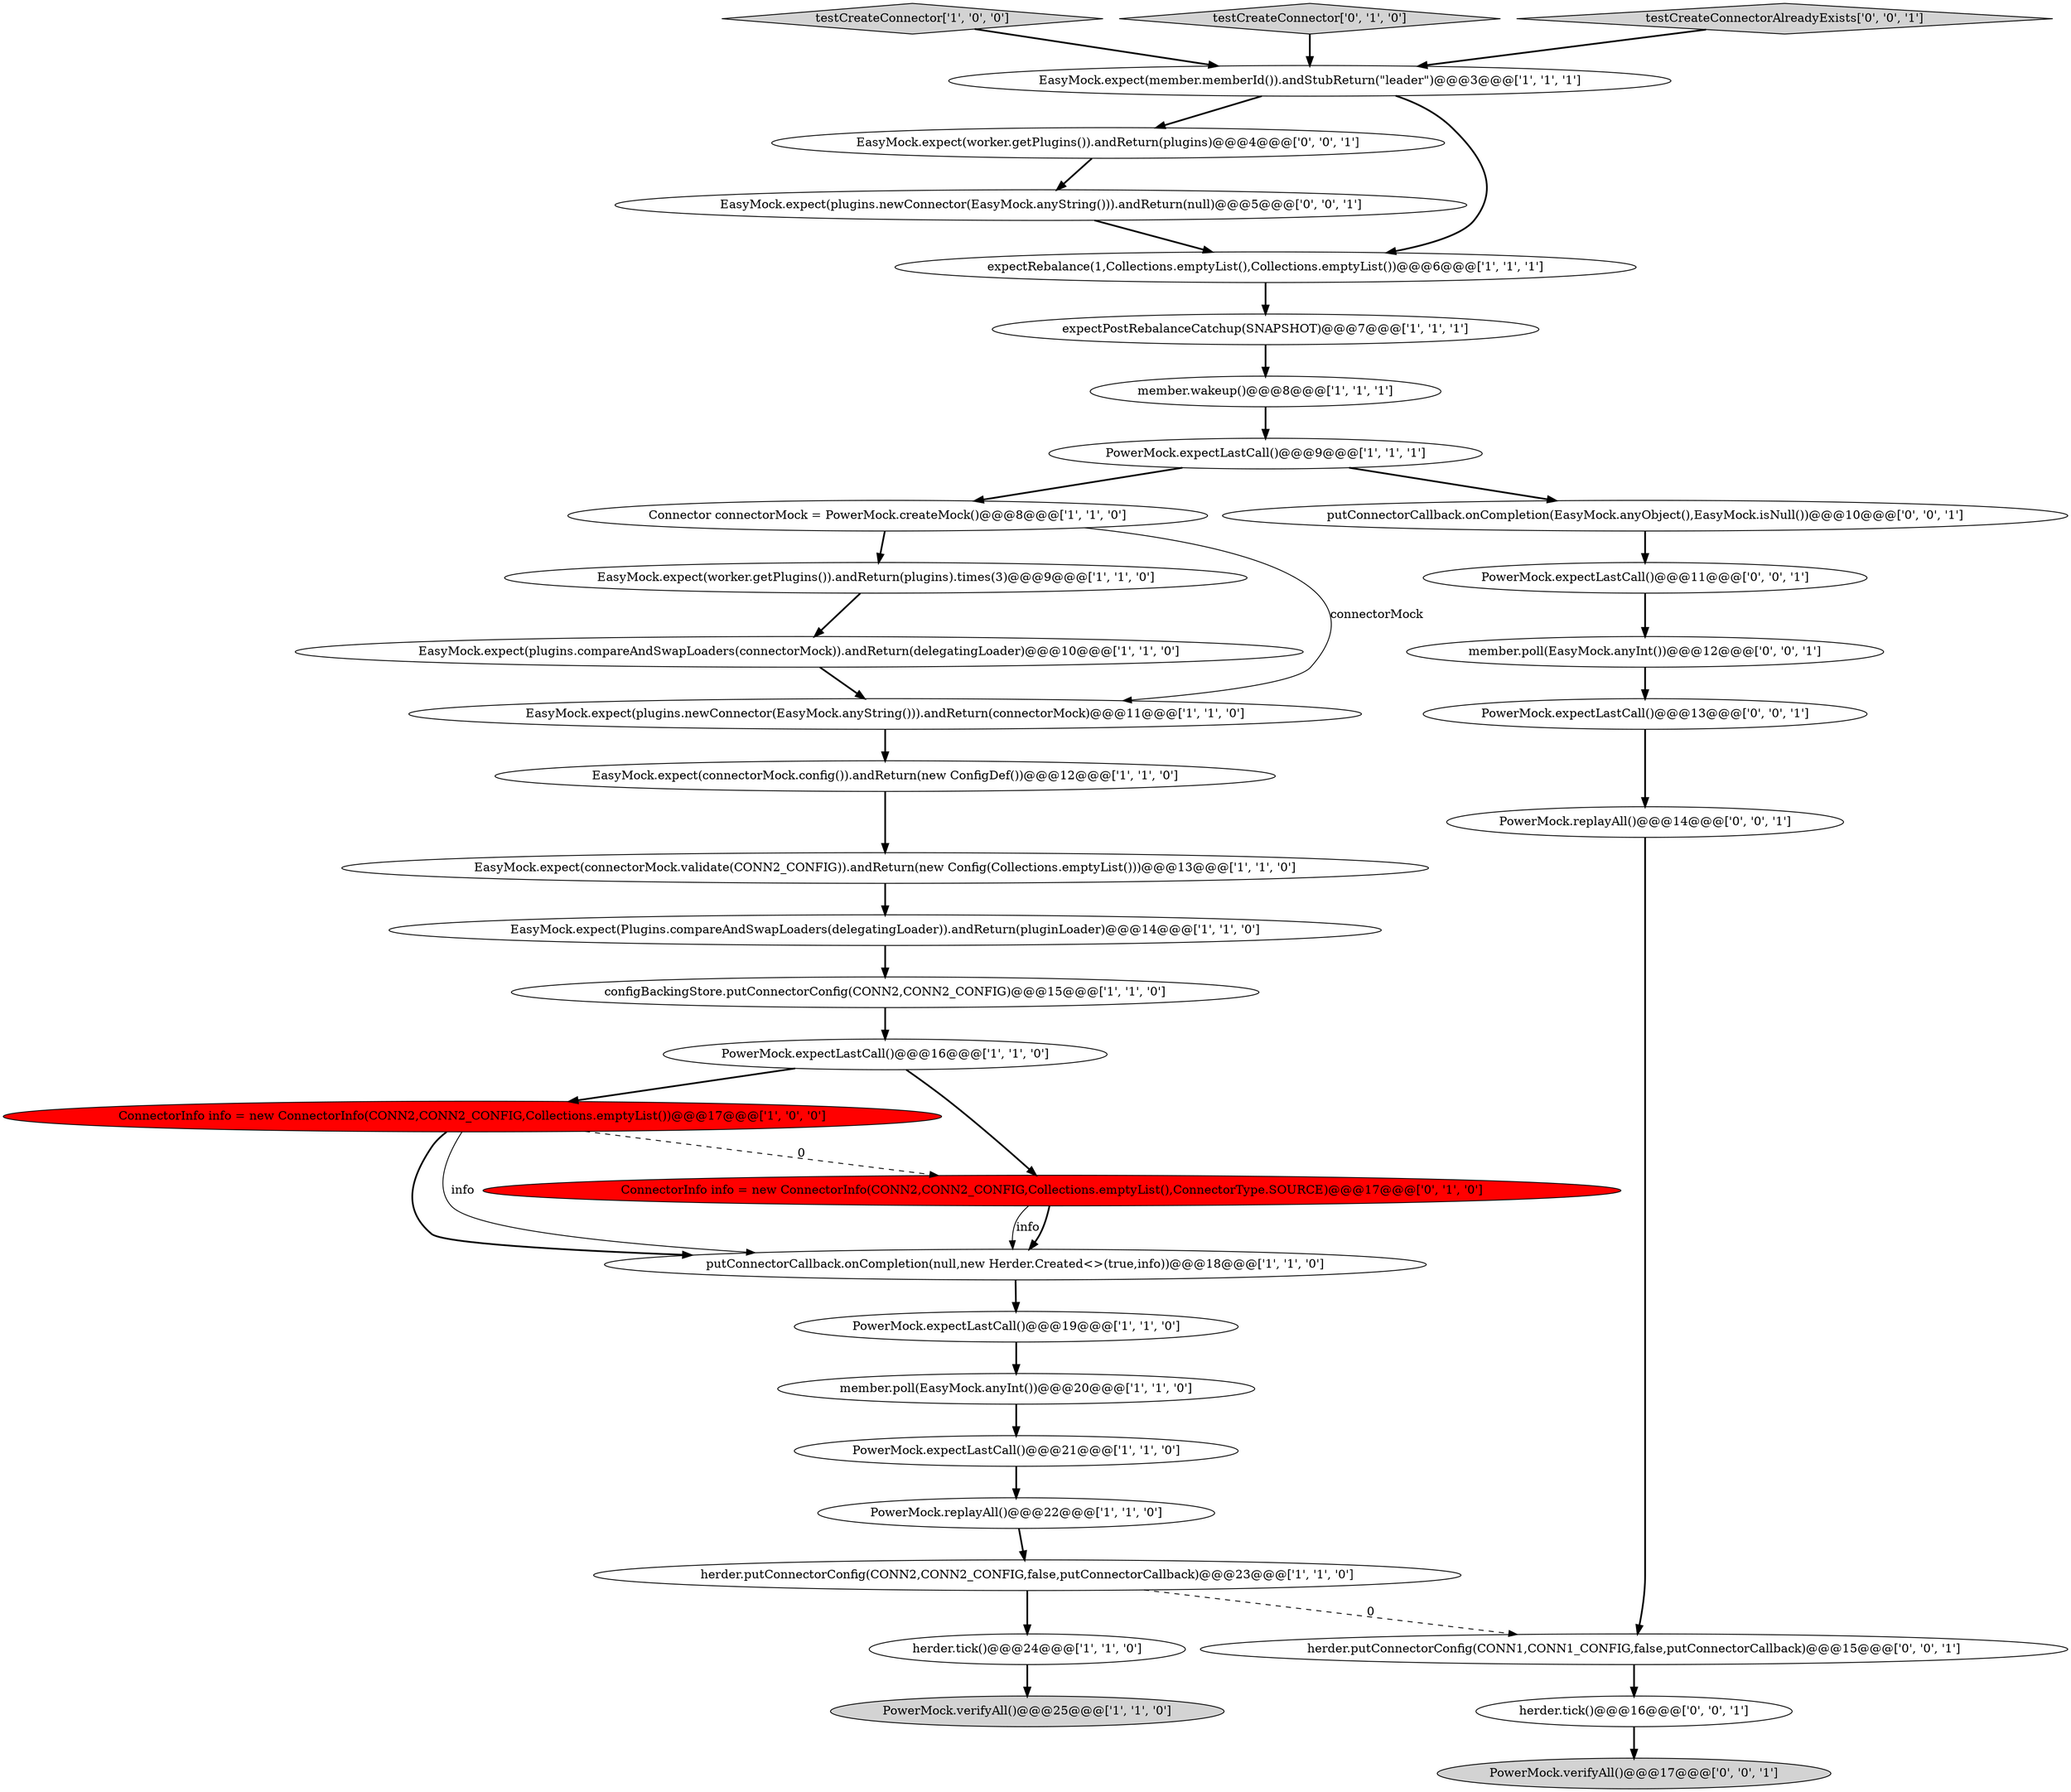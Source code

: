 digraph {
6 [style = filled, label = "EasyMock.expect(worker.getPlugins()).andReturn(plugins).times(3)@@@9@@@['1', '1', '0']", fillcolor = white, shape = ellipse image = "AAA0AAABBB1BBB"];
28 [style = filled, label = "EasyMock.expect(plugins.newConnector(EasyMock.anyString())).andReturn(null)@@@5@@@['0', '0', '1']", fillcolor = white, shape = ellipse image = "AAA0AAABBB3BBB"];
35 [style = filled, label = "PowerMock.verifyAll()@@@17@@@['0', '0', '1']", fillcolor = lightgray, shape = ellipse image = "AAA0AAABBB3BBB"];
8 [style = filled, label = "EasyMock.expect(plugins.compareAndSwapLoaders(connectorMock)).andReturn(delegatingLoader)@@@10@@@['1', '1', '0']", fillcolor = white, shape = ellipse image = "AAA0AAABBB1BBB"];
5 [style = filled, label = "member.wakeup()@@@8@@@['1', '1', '1']", fillcolor = white, shape = ellipse image = "AAA0AAABBB1BBB"];
15 [style = filled, label = "herder.tick()@@@24@@@['1', '1', '0']", fillcolor = white, shape = ellipse image = "AAA0AAABBB1BBB"];
16 [style = filled, label = "PowerMock.expectLastCall()@@@21@@@['1', '1', '0']", fillcolor = white, shape = ellipse image = "AAA0AAABBB1BBB"];
23 [style = filled, label = "PowerMock.expectLastCall()@@@9@@@['1', '1', '1']", fillcolor = white, shape = ellipse image = "AAA0AAABBB1BBB"];
20 [style = filled, label = "ConnectorInfo info = new ConnectorInfo(CONN2,CONN2_CONFIG,Collections.emptyList())@@@17@@@['1', '0', '0']", fillcolor = red, shape = ellipse image = "AAA1AAABBB1BBB"];
33 [style = filled, label = "PowerMock.expectLastCall()@@@13@@@['0', '0', '1']", fillcolor = white, shape = ellipse image = "AAA0AAABBB3BBB"];
3 [style = filled, label = "PowerMock.expectLastCall()@@@19@@@['1', '1', '0']", fillcolor = white, shape = ellipse image = "AAA0AAABBB1BBB"];
30 [style = filled, label = "herder.putConnectorConfig(CONN1,CONN1_CONFIG,false,putConnectorCallback)@@@15@@@['0', '0', '1']", fillcolor = white, shape = ellipse image = "AAA0AAABBB3BBB"];
14 [style = filled, label = "EasyMock.expect(Plugins.compareAndSwapLoaders(delegatingLoader)).andReturn(pluginLoader)@@@14@@@['1', '1', '0']", fillcolor = white, shape = ellipse image = "AAA0AAABBB1BBB"];
27 [style = filled, label = "EasyMock.expect(worker.getPlugins()).andReturn(plugins)@@@4@@@['0', '0', '1']", fillcolor = white, shape = ellipse image = "AAA0AAABBB3BBB"];
9 [style = filled, label = "herder.putConnectorConfig(CONN2,CONN2_CONFIG,false,putConnectorCallback)@@@23@@@['1', '1', '0']", fillcolor = white, shape = ellipse image = "AAA0AAABBB1BBB"];
0 [style = filled, label = "putConnectorCallback.onCompletion(null,new Herder.Created<>(true,info))@@@18@@@['1', '1', '0']", fillcolor = white, shape = ellipse image = "AAA0AAABBB1BBB"];
22 [style = filled, label = "member.poll(EasyMock.anyInt())@@@20@@@['1', '1', '0']", fillcolor = white, shape = ellipse image = "AAA0AAABBB1BBB"];
31 [style = filled, label = "herder.tick()@@@16@@@['0', '0', '1']", fillcolor = white, shape = ellipse image = "AAA0AAABBB3BBB"];
18 [style = filled, label = "expectPostRebalanceCatchup(SNAPSHOT)@@@7@@@['1', '1', '1']", fillcolor = white, shape = ellipse image = "AAA0AAABBB1BBB"];
17 [style = filled, label = "EasyMock.expect(connectorMock.config()).andReturn(new ConfigDef())@@@12@@@['1', '1', '0']", fillcolor = white, shape = ellipse image = "AAA0AAABBB1BBB"];
11 [style = filled, label = "EasyMock.expect(connectorMock.validate(CONN2_CONFIG)).andReturn(new Config(Collections.emptyList()))@@@13@@@['1', '1', '0']", fillcolor = white, shape = ellipse image = "AAA0AAABBB1BBB"];
4 [style = filled, label = "PowerMock.verifyAll()@@@25@@@['1', '1', '0']", fillcolor = lightgray, shape = ellipse image = "AAA0AAABBB1BBB"];
36 [style = filled, label = "member.poll(EasyMock.anyInt())@@@12@@@['0', '0', '1']", fillcolor = white, shape = ellipse image = "AAA0AAABBB3BBB"];
29 [style = filled, label = "PowerMock.replayAll()@@@14@@@['0', '0', '1']", fillcolor = white, shape = ellipse image = "AAA0AAABBB3BBB"];
10 [style = filled, label = "EasyMock.expect(plugins.newConnector(EasyMock.anyString())).andReturn(connectorMock)@@@11@@@['1', '1', '0']", fillcolor = white, shape = ellipse image = "AAA0AAABBB1BBB"];
7 [style = filled, label = "expectRebalance(1,Collections.emptyList(),Collections.emptyList())@@@6@@@['1', '1', '1']", fillcolor = white, shape = ellipse image = "AAA0AAABBB1BBB"];
21 [style = filled, label = "PowerMock.replayAll()@@@22@@@['1', '1', '0']", fillcolor = white, shape = ellipse image = "AAA0AAABBB1BBB"];
12 [style = filled, label = "PowerMock.expectLastCall()@@@16@@@['1', '1', '0']", fillcolor = white, shape = ellipse image = "AAA0AAABBB1BBB"];
13 [style = filled, label = "EasyMock.expect(member.memberId()).andStubReturn(\"leader\")@@@3@@@['1', '1', '1']", fillcolor = white, shape = ellipse image = "AAA0AAABBB1BBB"];
24 [style = filled, label = "ConnectorInfo info = new ConnectorInfo(CONN2,CONN2_CONFIG,Collections.emptyList(),ConnectorType.SOURCE)@@@17@@@['0', '1', '0']", fillcolor = red, shape = ellipse image = "AAA1AAABBB2BBB"];
1 [style = filled, label = "Connector connectorMock = PowerMock.createMock()@@@8@@@['1', '1', '0']", fillcolor = white, shape = ellipse image = "AAA0AAABBB1BBB"];
19 [style = filled, label = "testCreateConnector['1', '0', '0']", fillcolor = lightgray, shape = diamond image = "AAA0AAABBB1BBB"];
25 [style = filled, label = "testCreateConnector['0', '1', '0']", fillcolor = lightgray, shape = diamond image = "AAA0AAABBB2BBB"];
32 [style = filled, label = "putConnectorCallback.onCompletion(EasyMock.anyObject(),EasyMock.isNull())@@@10@@@['0', '0', '1']", fillcolor = white, shape = ellipse image = "AAA0AAABBB3BBB"];
26 [style = filled, label = "PowerMock.expectLastCall()@@@11@@@['0', '0', '1']", fillcolor = white, shape = ellipse image = "AAA0AAABBB3BBB"];
34 [style = filled, label = "testCreateConnectorAlreadyExists['0', '0', '1']", fillcolor = lightgray, shape = diamond image = "AAA0AAABBB3BBB"];
2 [style = filled, label = "configBackingStore.putConnectorConfig(CONN2,CONN2_CONFIG)@@@15@@@['1', '1', '0']", fillcolor = white, shape = ellipse image = "AAA0AAABBB1BBB"];
0->3 [style = bold, label=""];
24->0 [style = solid, label="info"];
8->10 [style = bold, label=""];
5->23 [style = bold, label=""];
29->30 [style = bold, label=""];
11->14 [style = bold, label=""];
22->16 [style = bold, label=""];
25->13 [style = bold, label=""];
24->0 [style = bold, label=""];
27->28 [style = bold, label=""];
26->36 [style = bold, label=""];
20->0 [style = bold, label=""];
34->13 [style = bold, label=""];
28->7 [style = bold, label=""];
12->20 [style = bold, label=""];
23->32 [style = bold, label=""];
10->17 [style = bold, label=""];
12->24 [style = bold, label=""];
3->22 [style = bold, label=""];
36->33 [style = bold, label=""];
32->26 [style = bold, label=""];
2->12 [style = bold, label=""];
33->29 [style = bold, label=""];
21->9 [style = bold, label=""];
1->6 [style = bold, label=""];
13->27 [style = bold, label=""];
19->13 [style = bold, label=""];
31->35 [style = bold, label=""];
30->31 [style = bold, label=""];
13->7 [style = bold, label=""];
16->21 [style = bold, label=""];
18->5 [style = bold, label=""];
9->15 [style = bold, label=""];
20->0 [style = solid, label="info"];
20->24 [style = dashed, label="0"];
6->8 [style = bold, label=""];
15->4 [style = bold, label=""];
7->18 [style = bold, label=""];
23->1 [style = bold, label=""];
14->2 [style = bold, label=""];
9->30 [style = dashed, label="0"];
1->10 [style = solid, label="connectorMock"];
17->11 [style = bold, label=""];
}
